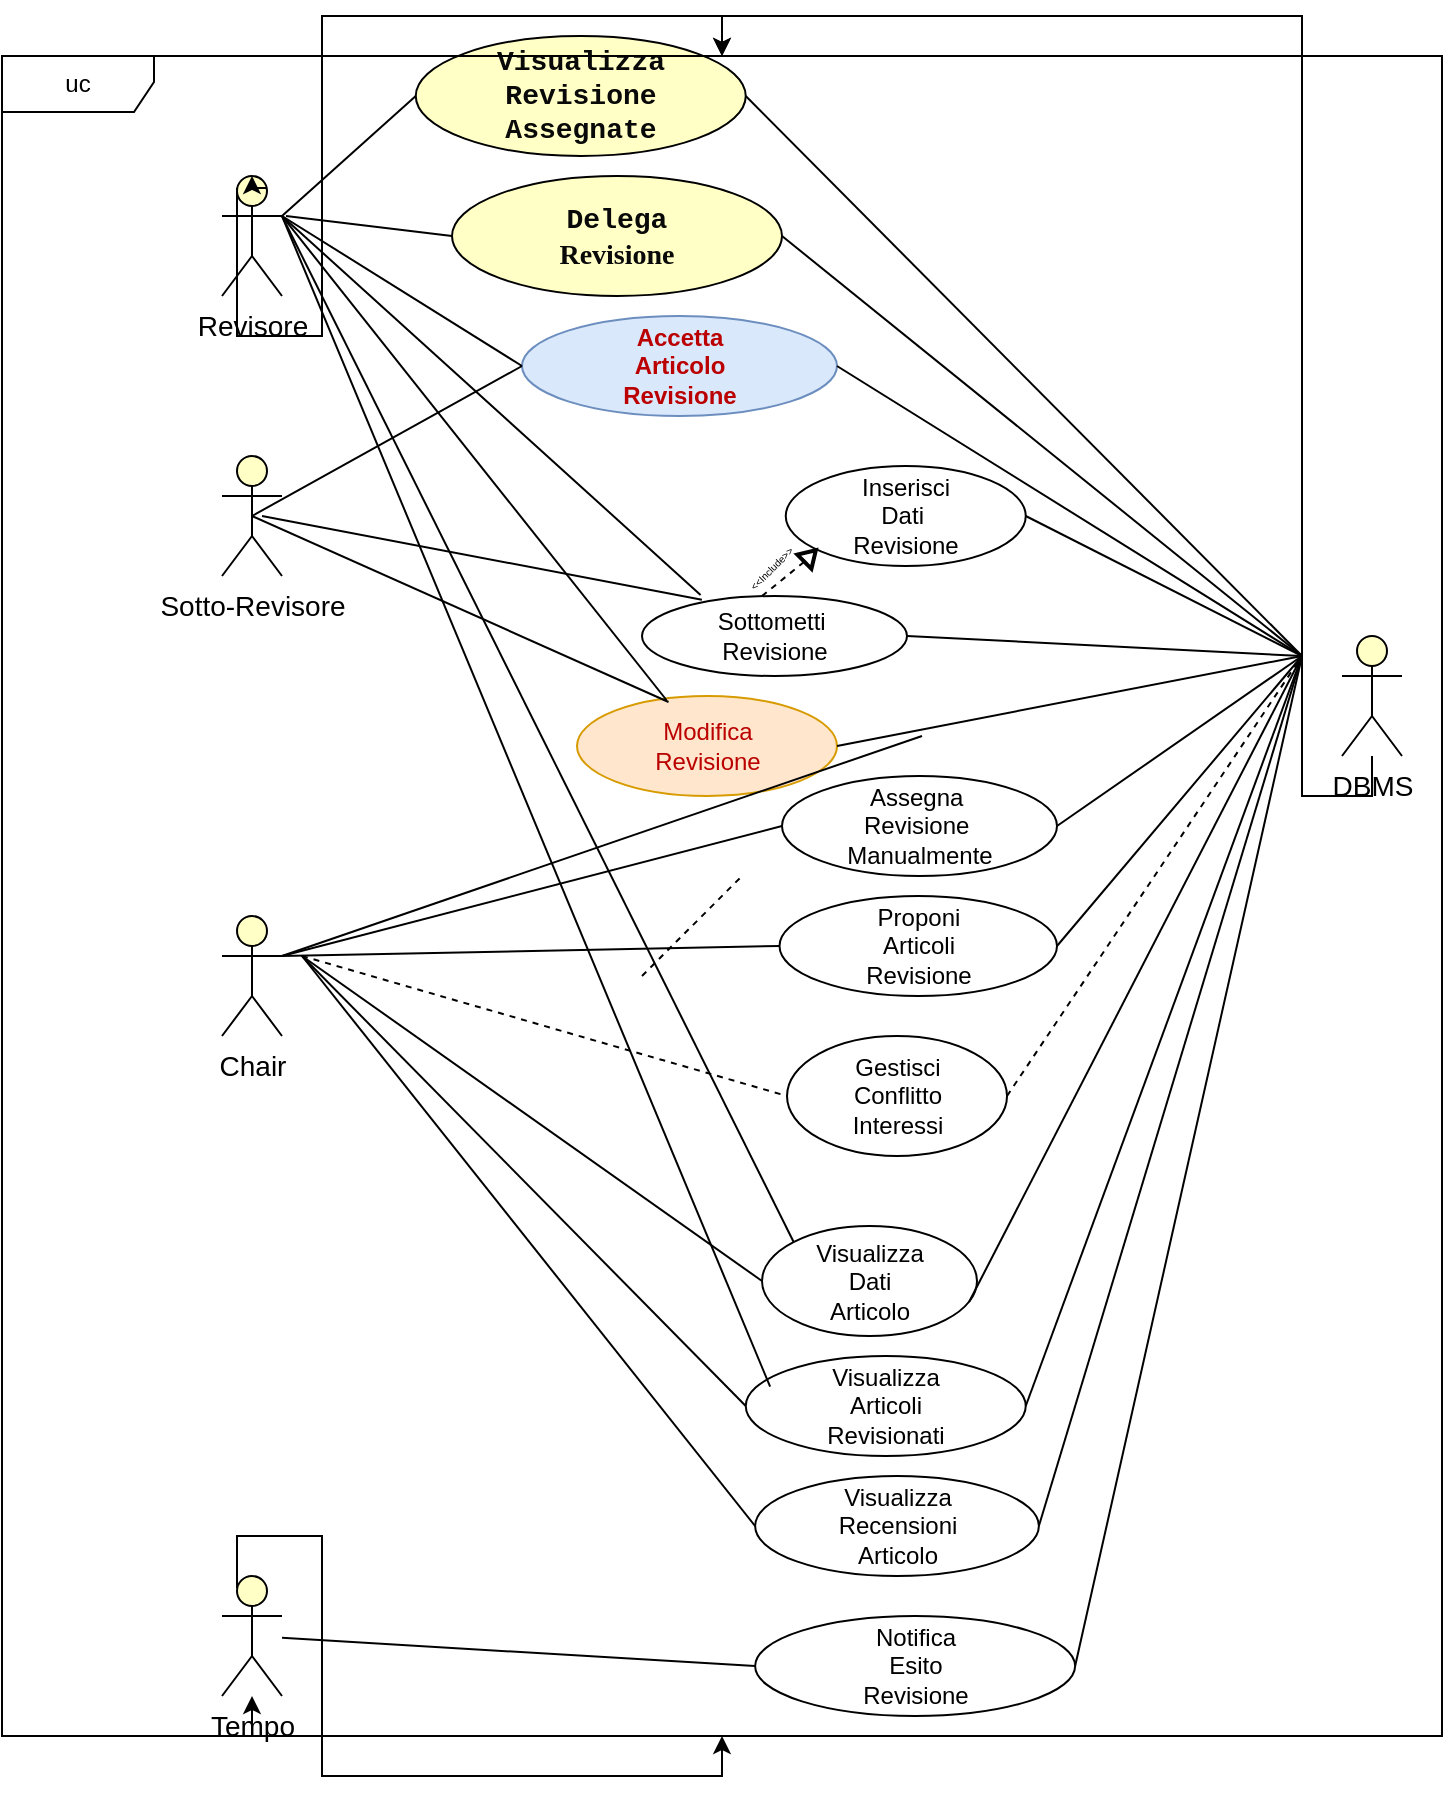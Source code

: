 <mxfile version="27.0.6">
  <diagram name="Pagina-1" id="kpaGEh9nXqvZMZwJ1vCg">
    <mxGraphModel dx="1385" dy="754" grid="1" gridSize="10" guides="1" tooltips="1" connect="1" arrows="1" fold="1" page="1" pageScale="1" pageWidth="827" pageHeight="1169" background="light-dark(#FFFFFF,#F9F9F9)" math="0" shadow="0">
      <root>
        <mxCell id="0" />
        <mxCell id="1" parent="0" />
        <mxCell id="OoIWjtk9Z4yZWAxyzODX-1" value="&lt;font style=&quot;color: light-dark(rgb(0, 0, 0), rgb(0, 0, 0)); font-size: 14px;&quot;&gt;Chair&lt;/font&gt;" style="shape=umlActor;verticalLabelPosition=bottom;verticalAlign=top;html=1;outlineConnect=0;strokeColor=light-dark(#000000,#000000);fillColor=light-dark(#FFFFC6,#FDF89C);" parent="1" vertex="1">
          <mxGeometry x="300" y="500" width="30" height="60" as="geometry" />
        </mxCell>
        <mxCell id="3F_oWGOy9HoPIHc5fj9h-7" style="edgeStyle=orthogonalEdgeStyle;rounded=0;orthogonalLoop=1;jettySize=auto;html=1;exitX=0.25;exitY=0.1;exitDx=0;exitDy=0;exitPerimeter=0;" edge="1" parent="1" source="OoIWjtk9Z4yZWAxyzODX-16" target="OoIWjtk9Z4yZWAxyzODX-18">
          <mxGeometry relative="1" as="geometry" />
        </mxCell>
        <mxCell id="OoIWjtk9Z4yZWAxyzODX-16" value="&lt;font style=&quot;color: light-dark(rgb(0, 0, 0), rgb(0, 0, 0));&quot;&gt;&lt;span style=&quot;font-size: 14px;&quot;&gt;Revisore&lt;/span&gt;&lt;/font&gt;" style="shape=umlActor;verticalLabelPosition=bottom;verticalAlign=top;html=1;outlineConnect=0;strokeColor=light-dark(#000000,#000000);fillColor=light-dark(#FFFFC6,#FDF89C);" parent="1" vertex="1">
          <mxGeometry x="300" y="130" width="30" height="60" as="geometry" />
        </mxCell>
        <mxCell id="OoIWjtk9Z4yZWAxyzODX-4" value="&lt;font style=&quot;color: light-dark(rgb(9, 9, 9), rgb(0, 0, 0));&quot; face=&quot;Courier New&quot;&gt;&lt;span style=&quot;font-size: 14px;&quot;&gt;&lt;b style=&quot;&quot;&gt;Visualizza&lt;br&gt;Revisione&lt;br&gt;Assegnate&lt;/b&gt;&lt;/span&gt;&lt;/font&gt;" style="ellipse;whiteSpace=wrap;html=1;fillColor=light-dark(#FFFFC6,#FDF89C);strokeColor=light-dark(#000000,#000000);" parent="1" vertex="1">
          <mxGeometry x="396.88" y="60" width="165" height="60" as="geometry" />
        </mxCell>
        <mxCell id="OoIWjtk9Z4yZWAxyzODX-18" value="uc" style="shape=umlFrame;whiteSpace=wrap;html=1;pointerEvents=0;strokeColor=light-dark(#000000,#000000);width=76;height=28;" parent="1" vertex="1">
          <mxGeometry x="190" y="70" width="720" height="840" as="geometry" />
        </mxCell>
        <mxCell id="OoIWjtk9Z4yZWAxyzODX-27" value="" style="endArrow=none;html=1;rounded=0;strokeColor=light-dark(#000000,#000000);endFill=0;strokeWidth=1;startSize=6;jumpSize=6;targetPerimeterSpacing=0;endSize=6;entryX=1;entryY=0.5;entryDx=0;entryDy=0;startFill=0;" parent="1" target="OoIWjtk9Z4yZWAxyzODX-4" edge="1">
          <mxGeometry width="50" height="50" relative="1" as="geometry">
            <mxPoint x="840" y="370" as="sourcePoint" />
            <mxPoint x="503" y="110" as="targetPoint" />
            <Array as="points" />
          </mxGeometry>
        </mxCell>
        <mxCell id="OoIWjtk9Z4yZWAxyzODX-28" value="" style="endArrow=none;html=1;rounded=0;strokeColor=light-dark(#000000,#000000);endFill=0;strokeWidth=1;startSize=6;jumpSize=6;targetPerimeterSpacing=0;endSize=6;entryX=1;entryY=0.5;entryDx=0;entryDy=0;startFill=0;" parent="1" target="OoIWjtk9Z4yZWAxyzODX-3" edge="1">
          <mxGeometry width="50" height="50" relative="1" as="geometry">
            <mxPoint x="840" y="370" as="sourcePoint" />
            <mxPoint x="668" y="110" as="targetPoint" />
            <Array as="points" />
          </mxGeometry>
        </mxCell>
        <mxCell id="3F_oWGOy9HoPIHc5fj9h-1" value="" style="edgeStyle=orthogonalEdgeStyle;rounded=0;orthogonalLoop=1;jettySize=auto;html=1;" edge="1" parent="1" source="OoIWjtk9Z4yZWAxyzODX-34" target="OoIWjtk9Z4yZWAxyzODX-18">
          <mxGeometry relative="1" as="geometry" />
        </mxCell>
        <mxCell id="OoIWjtk9Z4yZWAxyzODX-34" value="&lt;font style=&quot;color: light-dark(rgb(0, 0, 0), rgb(0, 0, 0));&quot;&gt;&lt;span style=&quot;font-size: 14px;&quot;&gt;DBMS&lt;/span&gt;&lt;/font&gt;" style="shape=umlActor;verticalLabelPosition=bottom;verticalAlign=top;html=1;outlineConnect=0;strokeColor=light-dark(#000000,#000000);fillColor=light-dark(#FFFFC6,#FDF89C);" parent="1" vertex="1">
          <mxGeometry x="860" y="360" width="30" height="60" as="geometry" />
        </mxCell>
        <mxCell id="OoIWjtk9Z4yZWAxyzODX-40" value="" style="endArrow=none;html=1;rounded=0;strokeColor=light-dark(#000000,#000000);endFill=0;strokeWidth=1;startSize=6;jumpSize=6;targetPerimeterSpacing=0;endSize=6;startFill=0;entryX=0;entryY=0.5;entryDx=0;entryDy=0;" parent="1" edge="1" source="OoIWjtk9Z4yZWAxyzODX-3">
          <mxGeometry width="50" height="50" relative="1" as="geometry">
            <mxPoint x="332" y="150" as="sourcePoint" />
            <mxPoint x="494.5" y="170" as="targetPoint" />
            <Array as="points" />
          </mxGeometry>
        </mxCell>
        <mxCell id="OoIWjtk9Z4yZWAxyzODX-41" value="" style="endArrow=none;html=1;rounded=0;strokeColor=light-dark(#000000,#000000);endFill=0;strokeWidth=1;startSize=6;jumpSize=6;targetPerimeterSpacing=0;endSize=6;startFill=0;entryX=0;entryY=0.5;entryDx=0;entryDy=0;" parent="1" target="OoIWjtk9Z4yZWAxyzODX-4" edge="1">
          <mxGeometry width="50" height="50" relative="1" as="geometry">
            <mxPoint x="330" y="150" as="sourcePoint" />
            <mxPoint x="482.5" y="90" as="targetPoint" />
            <Array as="points" />
          </mxGeometry>
        </mxCell>
        <mxCell id="3F_oWGOy9HoPIHc5fj9h-5" value="&lt;font style=&quot;color: light-dark(rgb(0, 0, 0), rgb(0, 0, 0));&quot;&gt;&lt;span style=&quot;font-size: 14px;&quot;&gt;Sotto-Revisore&lt;/span&gt;&lt;/font&gt;" style="shape=umlActor;verticalLabelPosition=bottom;verticalAlign=top;html=1;outlineConnect=0;strokeColor=light-dark(#000000,#000000);fillColor=light-dark(#FFFFC6,#FDF89C);" vertex="1" parent="1">
          <mxGeometry x="300" y="270" width="30" height="60" as="geometry" />
        </mxCell>
        <mxCell id="3F_oWGOy9HoPIHc5fj9h-6" style="edgeStyle=orthogonalEdgeStyle;rounded=0;orthogonalLoop=1;jettySize=auto;html=1;exitX=0.75;exitY=0.1;exitDx=0;exitDy=0;exitPerimeter=0;entryX=0.5;entryY=0;entryDx=0;entryDy=0;entryPerimeter=0;" edge="1" parent="1" source="OoIWjtk9Z4yZWAxyzODX-16" target="OoIWjtk9Z4yZWAxyzODX-16">
          <mxGeometry relative="1" as="geometry" />
        </mxCell>
        <mxCell id="3F_oWGOy9HoPIHc5fj9h-8" value="&lt;font style=&quot;color: light-dark(rgb(186, 0, 0), rgb(0, 0, 0));&quot;&gt;&lt;b&gt;Accetta&lt;br&gt;Articolo&lt;br&gt;Revisione&lt;/b&gt;&lt;/font&gt;" style="ellipse;whiteSpace=wrap;html=1;fillColor=light-dark(#DAE8FC,#FDF89C);strokeColor=light-dark(#6C8EBF,#000000);" vertex="1" parent="1">
          <mxGeometry x="450" y="200" width="157.5" height="50" as="geometry" />
        </mxCell>
        <mxCell id="3F_oWGOy9HoPIHc5fj9h-9" value="" style="endArrow=none;html=1;rounded=0;exitX=0.5;exitY=0.5;exitDx=0;exitDy=0;exitPerimeter=0;entryX=0;entryY=0.5;entryDx=0;entryDy=0;strokeColor=light-dark(#000000,#000000);" edge="1" parent="1" source="3F_oWGOy9HoPIHc5fj9h-5" target="3F_oWGOy9HoPIHc5fj9h-8">
          <mxGeometry width="50" height="50" relative="1" as="geometry">
            <mxPoint x="600" y="460" as="sourcePoint" />
            <mxPoint x="650" y="410" as="targetPoint" />
          </mxGeometry>
        </mxCell>
        <mxCell id="3F_oWGOy9HoPIHc5fj9h-10" value="" style="endArrow=none;html=1;rounded=0;strokeColor=light-dark(#000000,#000000);entryX=1;entryY=0.5;entryDx=0;entryDy=0;" edge="1" parent="1" target="3F_oWGOy9HoPIHc5fj9h-8">
          <mxGeometry width="50" height="50" relative="1" as="geometry">
            <mxPoint x="840" y="370" as="sourcePoint" />
            <mxPoint x="650" y="410" as="targetPoint" />
          </mxGeometry>
        </mxCell>
        <mxCell id="3F_oWGOy9HoPIHc5fj9h-11" value="" style="endArrow=none;html=1;rounded=0;entryX=0;entryY=0.5;entryDx=0;entryDy=0;strokeColor=light-dark(#000000,#000000);" edge="1" parent="1" target="3F_oWGOy9HoPIHc5fj9h-8">
          <mxGeometry width="50" height="50" relative="1" as="geometry">
            <mxPoint x="330" y="150" as="sourcePoint" />
            <mxPoint x="650" y="410" as="targetPoint" />
          </mxGeometry>
        </mxCell>
        <mxCell id="3F_oWGOy9HoPIHc5fj9h-12" value="&lt;font style=&quot;color: light-dark(rgb(186, 0, 0), rgb(0, 0, 0));&quot;&gt;Modifica&lt;br&gt;Revisione&lt;/font&gt;" style="ellipse;whiteSpace=wrap;html=1;fillColor=light-dark(#FFE6CC,#FDF89C);strokeColor=light-dark(#D79B00,#000000);" vertex="1" parent="1">
          <mxGeometry x="477.5" y="390" width="130" height="50" as="geometry" />
        </mxCell>
        <mxCell id="3F_oWGOy9HoPIHc5fj9h-13" value="" style="endArrow=none;html=1;rounded=0;exitX=1;exitY=0.333;exitDx=0;exitDy=0;exitPerimeter=0;entryX=0.344;entryY=0.04;entryDx=0;entryDy=0;entryPerimeter=0;strokeColor=light-dark(#000000,#000000);" edge="1" parent="1" source="OoIWjtk9Z4yZWAxyzODX-16" target="3F_oWGOy9HoPIHc5fj9h-12">
          <mxGeometry width="50" height="50" relative="1" as="geometry">
            <mxPoint x="600" y="460" as="sourcePoint" />
            <mxPoint x="650" y="410" as="targetPoint" />
          </mxGeometry>
        </mxCell>
        <mxCell id="3F_oWGOy9HoPIHc5fj9h-14" value="" style="endArrow=none;html=1;rounded=0;exitX=0.5;exitY=0.5;exitDx=0;exitDy=0;exitPerimeter=0;entryX=0.352;entryY=0.06;entryDx=0;entryDy=0;entryPerimeter=0;strokeColor=light-dark(#000000,#000000);" edge="1" parent="1" source="3F_oWGOy9HoPIHc5fj9h-5" target="3F_oWGOy9HoPIHc5fj9h-12">
          <mxGeometry width="50" height="50" relative="1" as="geometry">
            <mxPoint x="600" y="460" as="sourcePoint" />
            <mxPoint x="650" y="410" as="targetPoint" />
          </mxGeometry>
        </mxCell>
        <mxCell id="3F_oWGOy9HoPIHc5fj9h-16" value="" style="endArrow=none;html=1;rounded=0;entryX=1;entryY=0.5;entryDx=0;entryDy=0;strokeColor=light-dark(#000000,#000000);" edge="1" parent="1" target="3F_oWGOy9HoPIHc5fj9h-12">
          <mxGeometry width="50" height="50" relative="1" as="geometry">
            <mxPoint x="840" y="370" as="sourcePoint" />
            <mxPoint x="650" y="410" as="targetPoint" />
          </mxGeometry>
        </mxCell>
        <mxCell id="3F_oWGOy9HoPIHc5fj9h-17" value="&lt;font style=&quot;color: light-dark(rgb(0, 0, 0), rgb(0, 0, 0));&quot;&gt;Assegna&amp;nbsp;&lt;br&gt;Revisione&amp;nbsp;&lt;br&gt;Manualmente&lt;/font&gt;" style="ellipse;whiteSpace=wrap;html=1;fillColor=light-dark(#FFFFFF,#FDF89C);strokeColor=light-dark(#000000,#000000);" vertex="1" parent="1">
          <mxGeometry x="580" y="430" width="137.5" height="50" as="geometry" />
        </mxCell>
        <mxCell id="3F_oWGOy9HoPIHc5fj9h-18" value="" style="endArrow=none;html=1;rounded=0;exitX=1;exitY=0.333;exitDx=0;exitDy=0;exitPerimeter=0;entryX=0;entryY=0.5;entryDx=0;entryDy=0;strokeColor=light-dark(#000000,#000000);" edge="1" parent="1" source="OoIWjtk9Z4yZWAxyzODX-1" target="3F_oWGOy9HoPIHc5fj9h-17">
          <mxGeometry width="50" height="50" relative="1" as="geometry">
            <mxPoint x="600" y="460" as="sourcePoint" />
            <mxPoint x="650" y="410" as="targetPoint" />
          </mxGeometry>
        </mxCell>
        <mxCell id="3F_oWGOy9HoPIHc5fj9h-19" value="" style="endArrow=none;html=1;rounded=0;exitX=1;exitY=0.5;exitDx=0;exitDy=0;strokeColor=light-dark(#000000,#000000);" edge="1" parent="1" source="3F_oWGOy9HoPIHc5fj9h-17">
          <mxGeometry width="50" height="50" relative="1" as="geometry">
            <mxPoint x="600" y="460" as="sourcePoint" />
            <mxPoint x="840" y="370" as="targetPoint" />
          </mxGeometry>
        </mxCell>
        <mxCell id="3F_oWGOy9HoPIHc5fj9h-20" value="&lt;font style=&quot;color: light-dark(rgb(0, 0, 0), rgb(0, 0, 0));&quot;&gt;Proponi&lt;br&gt;Articoli&lt;br&gt;Revisione&lt;/font&gt;" style="ellipse;whiteSpace=wrap;html=1;fillColor=light-dark(#FFFFFF,#FDF89C);strokeColor=light-dark(#000000,#000000);" vertex="1" parent="1">
          <mxGeometry x="578.75" y="490" width="138.75" height="50" as="geometry" />
        </mxCell>
        <mxCell id="3F_oWGOy9HoPIHc5fj9h-21" value="" style="endArrow=none;html=1;rounded=0;entryX=0;entryY=0.5;entryDx=0;entryDy=0;strokeColor=light-dark(#000000,#000000);" edge="1" parent="1" target="3F_oWGOy9HoPIHc5fj9h-20">
          <mxGeometry width="50" height="50" relative="1" as="geometry">
            <mxPoint x="330" y="520" as="sourcePoint" />
            <mxPoint x="650" y="410" as="targetPoint" />
          </mxGeometry>
        </mxCell>
        <mxCell id="3F_oWGOy9HoPIHc5fj9h-22" value="" style="endArrow=none;html=1;rounded=0;exitX=1;exitY=0.5;exitDx=0;exitDy=0;strokeColor=light-dark(#000000,#000000);" edge="1" parent="1" source="3F_oWGOy9HoPIHc5fj9h-20">
          <mxGeometry width="50" height="50" relative="1" as="geometry">
            <mxPoint x="600" y="460" as="sourcePoint" />
            <mxPoint x="840" y="370" as="targetPoint" />
          </mxGeometry>
        </mxCell>
        <mxCell id="3F_oWGOy9HoPIHc5fj9h-23" value="&lt;font style=&quot;color: light-dark(rgb(0, 0, 0), rgb(0, 0, 0));&quot;&gt;Visualizza&lt;br&gt;Dati&lt;br&gt;Articolo&lt;/font&gt;" style="ellipse;whiteSpace=wrap;html=1;fillColor=light-dark(#FFFFFF,#FDF89C);strokeColor=light-dark(#000000,#000000);" vertex="1" parent="1">
          <mxGeometry x="570" y="655" width="107.5" height="55" as="geometry" />
        </mxCell>
        <mxCell id="3F_oWGOy9HoPIHc5fj9h-24" value="" style="endArrow=none;html=1;rounded=0;exitX=0;exitY=0;exitDx=0;exitDy=0;entryX=1;entryY=0.333;entryDx=0;entryDy=0;entryPerimeter=0;strokeColor=light-dark(#000000,#000000);" edge="1" parent="1" source="3F_oWGOy9HoPIHc5fj9h-23" target="OoIWjtk9Z4yZWAxyzODX-16">
          <mxGeometry width="50" height="50" relative="1" as="geometry">
            <mxPoint x="600" y="460" as="sourcePoint" />
            <mxPoint x="650" y="410" as="targetPoint" />
          </mxGeometry>
        </mxCell>
        <mxCell id="3F_oWGOy9HoPIHc5fj9h-25" value="" style="endArrow=none;html=1;rounded=0;exitX=1;exitY=0.333;exitDx=0;exitDy=0;exitPerimeter=0;" edge="1" parent="1" source="OoIWjtk9Z4yZWAxyzODX-1">
          <mxGeometry width="50" height="50" relative="1" as="geometry">
            <mxPoint x="600" y="460" as="sourcePoint" />
            <mxPoint x="650" y="410" as="targetPoint" />
          </mxGeometry>
        </mxCell>
        <mxCell id="3F_oWGOy9HoPIHc5fj9h-27" value="" style="endArrow=none;html=1;rounded=0;exitX=0;exitY=0.5;exitDx=0;exitDy=0;strokeColor=light-dark(#000000,#000000);" edge="1" parent="1" source="3F_oWGOy9HoPIHc5fj9h-23">
          <mxGeometry width="50" height="50" relative="1" as="geometry">
            <mxPoint x="600" y="460" as="sourcePoint" />
            <mxPoint x="340" y="520" as="targetPoint" />
          </mxGeometry>
        </mxCell>
        <mxCell id="3F_oWGOy9HoPIHc5fj9h-28" value="" style="endArrow=none;html=1;rounded=0;exitX=0.963;exitY=0.691;exitDx=0;exitDy=0;exitPerimeter=0;strokeColor=light-dark(#000000,#000000);" edge="1" parent="1" source="3F_oWGOy9HoPIHc5fj9h-23">
          <mxGeometry width="50" height="50" relative="1" as="geometry">
            <mxPoint x="600" y="460" as="sourcePoint" />
            <mxPoint x="840" y="370" as="targetPoint" />
          </mxGeometry>
        </mxCell>
        <mxCell id="3F_oWGOy9HoPIHc5fj9h-30" value="&lt;font style=&quot;color: light-dark(rgb(0, 0, 0), rgb(0, 0, 0));&quot;&gt;Visualizza&lt;br&gt;Articoli&lt;br&gt;Revisionati&lt;/font&gt;" style="ellipse;whiteSpace=wrap;html=1;fillColor=light-dark(#FFFFFF,#FDF89C);strokeColor=light-dark(#000000,#000000);" vertex="1" parent="1">
          <mxGeometry x="561.88" y="720" width="140" height="50" as="geometry" />
        </mxCell>
        <mxCell id="3F_oWGOy9HoPIHc5fj9h-31" value="" style="endArrow=none;html=1;rounded=0;exitX=0.087;exitY=0.307;exitDx=0;exitDy=0;exitPerimeter=0;strokeColor=light-dark(#000000,#000000);" edge="1" parent="1" source="3F_oWGOy9HoPIHc5fj9h-30">
          <mxGeometry width="50" height="50" relative="1" as="geometry">
            <mxPoint x="510" y="530" as="sourcePoint" />
            <mxPoint x="330" y="150" as="targetPoint" />
          </mxGeometry>
        </mxCell>
        <mxCell id="3F_oWGOy9HoPIHc5fj9h-32" value="" style="endArrow=none;html=1;rounded=0;strokeColor=light-dark(#000000,#000000);entryX=0;entryY=0.5;entryDx=0;entryDy=0;" edge="1" parent="1" target="3F_oWGOy9HoPIHc5fj9h-30">
          <mxGeometry width="50" height="50" relative="1" as="geometry">
            <mxPoint x="340" y="520" as="sourcePoint" />
            <mxPoint x="550" y="690" as="targetPoint" />
          </mxGeometry>
        </mxCell>
        <mxCell id="3F_oWGOy9HoPIHc5fj9h-33" value="" style="endArrow=none;html=1;rounded=0;exitX=1;exitY=0.5;exitDx=0;exitDy=0;strokeColor=light-dark(#000000,#000000);" edge="1" parent="1" source="3F_oWGOy9HoPIHc5fj9h-30">
          <mxGeometry width="50" height="50" relative="1" as="geometry">
            <mxPoint x="510" y="530" as="sourcePoint" />
            <mxPoint x="840" y="370" as="targetPoint" />
          </mxGeometry>
        </mxCell>
        <mxCell id="3F_oWGOy9HoPIHc5fj9h-34" value="&lt;font style=&quot;color: light-dark(rgb(0, 0, 0), rgb(0, 0, 0));&quot;&gt;Sottometti&amp;nbsp;&lt;br&gt;Revisione&lt;/font&gt;" style="ellipse;whiteSpace=wrap;html=1;fillColor=light-dark(#FFFFFF,#FDF89C);strokeColor=light-dark(#000000,#000000);" vertex="1" parent="1">
          <mxGeometry x="510" y="340" width="132.5" height="40" as="geometry" />
        </mxCell>
        <mxCell id="3F_oWGOy9HoPIHc5fj9h-35" value="" style="endArrow=none;html=1;rounded=0;entryX=0.221;entryY=-0.013;entryDx=0;entryDy=0;entryPerimeter=0;strokeColor=light-dark(#000000,#000000);" edge="1" parent="1" target="3F_oWGOy9HoPIHc5fj9h-34">
          <mxGeometry width="50" height="50" relative="1" as="geometry">
            <mxPoint x="330" y="150" as="sourcePoint" />
            <mxPoint x="560" y="480" as="targetPoint" />
          </mxGeometry>
        </mxCell>
        <mxCell id="3F_oWGOy9HoPIHc5fj9h-36" value="" style="endArrow=none;html=1;rounded=0;entryX=0.226;entryY=0.046;entryDx=0;entryDy=0;entryPerimeter=0;strokeColor=light-dark(#000000,#000000);" edge="1" parent="1" target="3F_oWGOy9HoPIHc5fj9h-34">
          <mxGeometry width="50" height="50" relative="1" as="geometry">
            <mxPoint x="320" y="300" as="sourcePoint" />
            <mxPoint x="560" y="480" as="targetPoint" />
            <Array as="points" />
          </mxGeometry>
        </mxCell>
        <mxCell id="3F_oWGOy9HoPIHc5fj9h-37" value="" style="endArrow=none;html=1;rounded=0;entryX=1;entryY=0.5;entryDx=0;entryDy=0;strokeColor=light-dark(#000000,#000000);" edge="1" parent="1" target="3F_oWGOy9HoPIHc5fj9h-34">
          <mxGeometry width="50" height="50" relative="1" as="geometry">
            <mxPoint x="840" y="370" as="sourcePoint" />
            <mxPoint x="560" y="480" as="targetPoint" />
          </mxGeometry>
        </mxCell>
        <mxCell id="3F_oWGOy9HoPIHc5fj9h-38" value="&lt;font style=&quot;color: light-dark(rgb(0, 0, 0), rgb(0, 0, 0));&quot;&gt;Visualizza&lt;br&gt;Recensioni&lt;br&gt;Articolo&lt;/font&gt;" style="ellipse;whiteSpace=wrap;html=1;fillColor=light-dark(#FFFFFF,#FDF89C);strokeColor=light-dark(#000000,#000000);" vertex="1" parent="1">
          <mxGeometry x="566.57" y="780" width="141.87" height="50" as="geometry" />
        </mxCell>
        <mxCell id="3F_oWGOy9HoPIHc5fj9h-39" value="" style="endArrow=none;html=1;rounded=0;entryX=0;entryY=0.5;entryDx=0;entryDy=0;strokeColor=light-dark(#000000,#000000);" edge="1" parent="1" target="3F_oWGOy9HoPIHc5fj9h-38">
          <mxGeometry width="50" height="50" relative="1" as="geometry">
            <mxPoint x="340" y="520" as="sourcePoint" />
            <mxPoint x="560" y="480" as="targetPoint" />
          </mxGeometry>
        </mxCell>
        <mxCell id="3F_oWGOy9HoPIHc5fj9h-40" value="" style="endArrow=none;html=1;rounded=0;exitX=1;exitY=0.5;exitDx=0;exitDy=0;strokeColor=light-dark(#000000,#000000);" edge="1" parent="1" source="3F_oWGOy9HoPIHc5fj9h-38">
          <mxGeometry width="50" height="50" relative="1" as="geometry">
            <mxPoint x="510" y="530" as="sourcePoint" />
            <mxPoint x="840" y="370" as="targetPoint" />
          </mxGeometry>
        </mxCell>
        <mxCell id="3F_oWGOy9HoPIHc5fj9h-45" style="edgeStyle=orthogonalEdgeStyle;rounded=0;orthogonalLoop=1;jettySize=auto;html=1;exitX=0.25;exitY=0.1;exitDx=0;exitDy=0;exitPerimeter=0;" edge="1" parent="1" source="3F_oWGOy9HoPIHc5fj9h-41" target="OoIWjtk9Z4yZWAxyzODX-18">
          <mxGeometry relative="1" as="geometry" />
        </mxCell>
        <mxCell id="3F_oWGOy9HoPIHc5fj9h-41" value="&lt;font style=&quot;color: light-dark(rgb(0, 0, 0), rgb(0, 0, 0));&quot;&gt;&lt;span style=&quot;font-size: 14px;&quot;&gt;Tempo&lt;/span&gt;&lt;/font&gt;&lt;div&gt;&lt;font color=&quot;#000000&quot;&gt;&lt;span style=&quot;font-size: 14px;&quot;&gt;&lt;br&gt;&lt;/span&gt;&lt;/font&gt;&lt;/div&gt;" style="shape=umlActor;verticalLabelPosition=bottom;verticalAlign=top;html=1;outlineConnect=0;strokeColor=light-dark(#000000,#000000);fillColor=light-dark(#FFFFC6,#FDF89C);" vertex="1" parent="1">
          <mxGeometry x="300" y="830" width="30" height="60" as="geometry" />
        </mxCell>
        <mxCell id="3F_oWGOy9HoPIHc5fj9h-44" style="edgeStyle=orthogonalEdgeStyle;rounded=0;orthogonalLoop=1;jettySize=auto;html=1;exitX=0.25;exitY=0.1;exitDx=0;exitDy=0;exitPerimeter=0;" edge="1" parent="1" source="3F_oWGOy9HoPIHc5fj9h-41" target="3F_oWGOy9HoPIHc5fj9h-41">
          <mxGeometry relative="1" as="geometry" />
        </mxCell>
        <mxCell id="3F_oWGOy9HoPIHc5fj9h-46" value="&lt;font style=&quot;color: light-dark(rgb(0, 0, 0), rgb(0, 0, 0));&quot;&gt;Notifica&lt;br&gt;Esito&lt;br&gt;Revisione&lt;/font&gt;" style="ellipse;whiteSpace=wrap;html=1;fillColor=light-dark(#FFFFFF,#FDF89C);strokeColor=light-dark(#000000,#000000);" vertex="1" parent="1">
          <mxGeometry x="566.57" y="850" width="160" height="50" as="geometry" />
        </mxCell>
        <mxCell id="3F_oWGOy9HoPIHc5fj9h-47" value="" style="endArrow=none;html=1;rounded=0;entryX=0;entryY=0.5;entryDx=0;entryDy=0;strokeColor=light-dark(#000000,#000000);" edge="1" parent="1" source="3F_oWGOy9HoPIHc5fj9h-41" target="3F_oWGOy9HoPIHc5fj9h-46">
          <mxGeometry width="50" height="50" relative="1" as="geometry">
            <mxPoint x="510" y="530" as="sourcePoint" />
            <mxPoint x="560" y="480" as="targetPoint" />
          </mxGeometry>
        </mxCell>
        <mxCell id="3F_oWGOy9HoPIHc5fj9h-48" value="" style="endArrow=none;html=1;rounded=0;exitX=1;exitY=0.5;exitDx=0;exitDy=0;strokeColor=light-dark(#000000,#000000);" edge="1" parent="1" source="3F_oWGOy9HoPIHc5fj9h-46">
          <mxGeometry width="50" height="50" relative="1" as="geometry">
            <mxPoint x="510" y="530" as="sourcePoint" />
            <mxPoint x="840" y="370" as="targetPoint" />
          </mxGeometry>
        </mxCell>
        <mxCell id="3F_oWGOy9HoPIHc5fj9h-49" value="&lt;font style=&quot;color: light-dark(rgb(0, 0, 0), rgb(0, 0, 0));&quot;&gt;Gestisci&lt;br&gt;Conflitto&lt;br&gt;Interessi&lt;/font&gt;" style="ellipse;whiteSpace=wrap;html=1;fillColor=light-dark(#FFFFFF,#FDF89C);strokeColor=light-dark(#000000,#000000);" vertex="1" parent="1">
          <mxGeometry x="582.51" y="560" width="110" height="60" as="geometry" />
        </mxCell>
        <mxCell id="3F_oWGOy9HoPIHc5fj9h-50" value="" style="endArrow=none;dashed=1;html=1;rounded=0;entryX=0;entryY=0.5;entryDx=0;entryDy=0;strokeColor=light-dark(#000000,#000000);" edge="1" parent="1" target="3F_oWGOy9HoPIHc5fj9h-49">
          <mxGeometry width="50" height="50" relative="1" as="geometry">
            <mxPoint x="340" y="520" as="sourcePoint" />
            <mxPoint x="560" y="480" as="targetPoint" />
          </mxGeometry>
        </mxCell>
        <mxCell id="3F_oWGOy9HoPIHc5fj9h-52" value="" style="endArrow=none;dashed=1;html=1;rounded=0;exitX=1;exitY=0.5;exitDx=0;exitDy=0;strokeColor=light-dark(#000000,#000000);" edge="1" parent="1" source="3F_oWGOy9HoPIHc5fj9h-49">
          <mxGeometry width="50" height="50" relative="1" as="geometry">
            <mxPoint x="510" y="530" as="sourcePoint" />
            <mxPoint x="840" y="370" as="targetPoint" />
          </mxGeometry>
        </mxCell>
        <mxCell id="3F_oWGOy9HoPIHc5fj9h-54" value="" style="endArrow=none;dashed=1;html=1;rounded=0;" edge="1" parent="1">
          <mxGeometry width="50" height="50" relative="1" as="geometry">
            <mxPoint x="510" y="530" as="sourcePoint" />
            <mxPoint x="560" y="480" as="targetPoint" />
          </mxGeometry>
        </mxCell>
        <mxCell id="3F_oWGOy9HoPIHc5fj9h-55" value="" style="endArrow=none;html=1;rounded=0;strokeColor=light-dark(#000000,#000000);endFill=0;strokeWidth=1;startSize=6;jumpSize=6;targetPerimeterSpacing=0;endSize=6;startFill=0;entryX=0;entryY=0.5;entryDx=0;entryDy=0;" edge="1" parent="1" target="OoIWjtk9Z4yZWAxyzODX-3">
          <mxGeometry width="50" height="50" relative="1" as="geometry">
            <mxPoint x="332" y="150" as="sourcePoint" />
            <mxPoint x="494.5" y="170" as="targetPoint" />
            <Array as="points" />
          </mxGeometry>
        </mxCell>
        <mxCell id="OoIWjtk9Z4yZWAxyzODX-3" value="&lt;font style=&quot;color: light-dark(rgb(9, 9, 9), rgb(0, 0, 0));&quot;&gt;&lt;span style=&quot;font-size: 14px;&quot;&gt;&lt;b style=&quot;&quot;&gt;&lt;font face=&quot;Courier New&quot;&gt;Delega&lt;/font&gt;&lt;br&gt;&lt;font face=&quot;Times New Roman&quot;&gt;Revisione&lt;/font&gt;&lt;/b&gt;&lt;/span&gt;&lt;/font&gt;" style="ellipse;whiteSpace=wrap;html=1;fillColor=light-dark(#FFFFC6, #fdf89c);strokeColor=light-dark(#000000,#000000);gradientColor=none;" parent="1" vertex="1">
          <mxGeometry x="415" y="130" width="165" height="60" as="geometry" />
        </mxCell>
        <mxCell id="3F_oWGOy9HoPIHc5fj9h-56" value="&lt;font style=&quot;color: light-dark(rgb(0, 0, 0), rgb(0, 0, 0));&quot;&gt;Inserisci&lt;br&gt;Dati&amp;nbsp;&lt;br&gt;Revisione&lt;/font&gt;" style="ellipse;whiteSpace=wrap;html=1;fillColor=light-dark(#FFFFFF,#FDF89C);strokeColor=light-dark(#000000,#000000);" vertex="1" parent="1">
          <mxGeometry x="581.88" y="275" width="120" height="50" as="geometry" />
        </mxCell>
        <mxCell id="3F_oWGOy9HoPIHc5fj9h-57" value="" style="endArrow=none;html=1;rounded=0;entryX=1;entryY=0.5;entryDx=0;entryDy=0;strokeColor=light-dark(#000000,#000000);" edge="1" parent="1" target="3F_oWGOy9HoPIHc5fj9h-56">
          <mxGeometry width="50" height="50" relative="1" as="geometry">
            <mxPoint x="840" y="370" as="sourcePoint" />
            <mxPoint x="560" y="480" as="targetPoint" />
          </mxGeometry>
        </mxCell>
        <mxCell id="3F_oWGOy9HoPIHc5fj9h-58" value="" style="endArrow=none;dashed=1;html=1;rounded=0;entryX=0.122;entryY=0.833;entryDx=0;entryDy=0;entryPerimeter=0;strokeColor=light-dark(#000000,#000000);" edge="1" parent="1" source="3F_oWGOy9HoPIHc5fj9h-59" target="3F_oWGOy9HoPIHc5fj9h-56">
          <mxGeometry width="50" height="50" relative="1" as="geometry">
            <mxPoint x="570" y="340" as="sourcePoint" />
            <mxPoint x="610" y="300" as="targetPoint" />
          </mxGeometry>
        </mxCell>
        <mxCell id="3F_oWGOy9HoPIHc5fj9h-60" value="" style="endArrow=none;dashed=1;html=1;rounded=0;entryX=0;entryY=0.5;entryDx=0;entryDy=0;entryPerimeter=0;strokeColor=light-dark(#000000,#000000);" edge="1" parent="1" target="3F_oWGOy9HoPIHc5fj9h-59">
          <mxGeometry width="50" height="50" relative="1" as="geometry">
            <mxPoint x="570" y="340" as="sourcePoint" />
            <mxPoint x="597" y="317" as="targetPoint" />
          </mxGeometry>
        </mxCell>
        <mxCell id="3F_oWGOy9HoPIHc5fj9h-59" value="" style="verticalLabelPosition=bottom;verticalAlign=top;html=1;strokeWidth=2;shape=mxgraph.arrows2.arrow;dy=0.6;dx=40;notch=0;rotation=-45;" vertex="1" parent="1">
          <mxGeometry x="590" y="315" width="8.12" height="10" as="geometry" />
        </mxCell>
        <mxCell id="3F_oWGOy9HoPIHc5fj9h-61" value="&lt;font style=&quot;color: light-dark(rgb(0, 0, 0), rgb(0, 0, 0)); font-size: 5px;&quot;&gt;&amp;lt;&amp;lt;Include&amp;gt;&amp;gt;&lt;/font&gt;" style="text;html=1;align=center;verticalAlign=middle;resizable=0;points=[];autosize=1;strokeColor=none;fillColor=none;rotation=-45;" vertex="1" parent="1">
          <mxGeometry x="548.12" y="310" width="50" height="30" as="geometry" />
        </mxCell>
      </root>
    </mxGraphModel>
  </diagram>
</mxfile>
